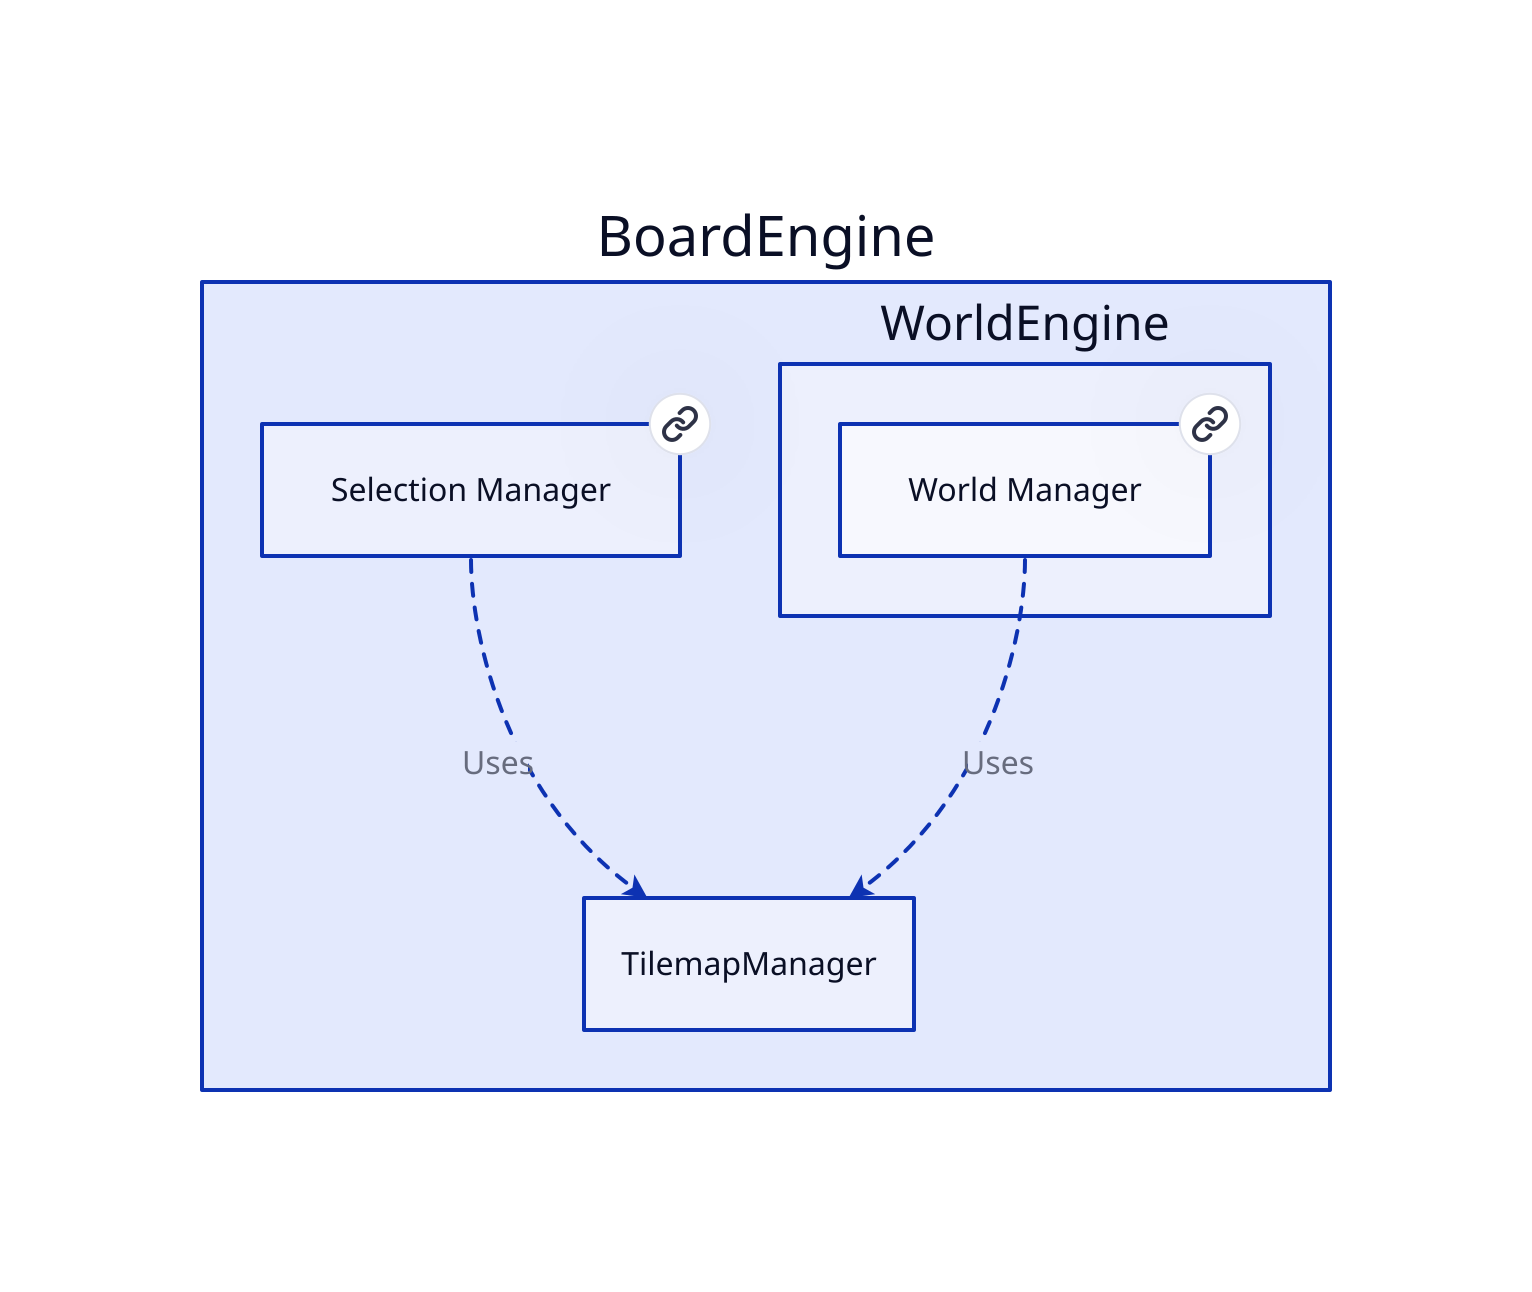 # Nodes :
BoardEngine: {
    SelectionManager: Selection Manager {
       link: SelectionManager
    }
    WorldEngine: {
        WorldManager: World Manager {
           link: WorldManager
        }
    }
}

# Links :
BoardEngine.SelectionManager -> BoardEngine.TilemapManager: Uses {style.stroke-dash: 3
source-arrowhead: {}
target-arrowhead: {shape: arrow}
}
BoardEngine.WorldEngine.WorldManager -> BoardEngine.TilemapManager: Uses {style.stroke-dash: 3
source-arrowhead: {}
target-arrowhead: {shape: arrow}
}
